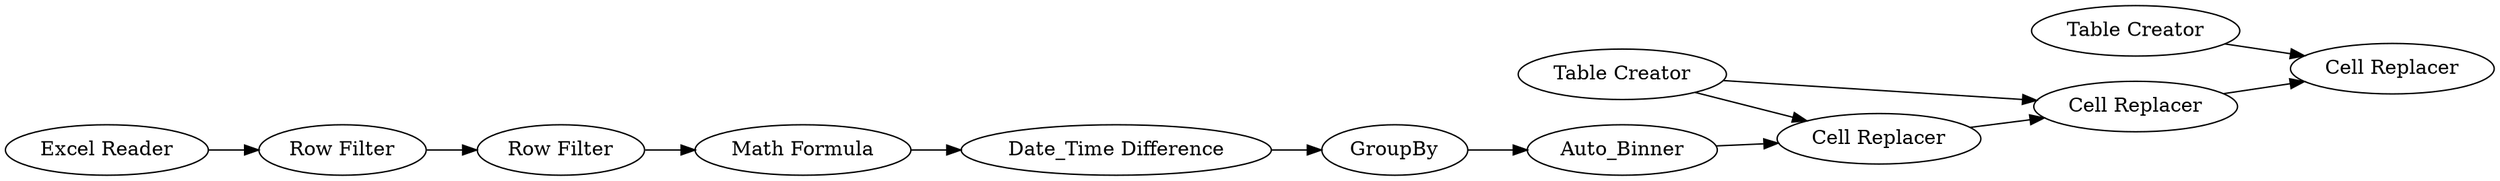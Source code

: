 digraph {
	"-3476633094470787800_10" [label="Cell Replacer"]
	"-3476633094470787800_8" [label="Cell Replacer"]
	"-3476633094470787800_12" [label="Cell Replacer"]
	"-3476633094470787800_2" [label="Row Filter"]
	"-3476633094470787800_6" [label=GroupBy]
	"-3476633094470787800_5" [label="Date_Time Difference"]
	"-3476633094470787800_9" [label="Table Creator"]
	"-3476633094470787800_1" [label="Excel Reader"]
	"-3476633094470787800_7" [label=Auto_Binner]
	"-3476633094470787800_3" [label="Row Filter"]
	"-3476633094470787800_11" [label="Table Creator"]
	"-3476633094470787800_4" [label="Math Formula"]
	"-3476633094470787800_6" -> "-3476633094470787800_7"
	"-3476633094470787800_7" -> "-3476633094470787800_8"
	"-3476633094470787800_5" -> "-3476633094470787800_6"
	"-3476633094470787800_9" -> "-3476633094470787800_10"
	"-3476633094470787800_3" -> "-3476633094470787800_4"
	"-3476633094470787800_2" -> "-3476633094470787800_3"
	"-3476633094470787800_11" -> "-3476633094470787800_12"
	"-3476633094470787800_10" -> "-3476633094470787800_12"
	"-3476633094470787800_1" -> "-3476633094470787800_2"
	"-3476633094470787800_4" -> "-3476633094470787800_5"
	"-3476633094470787800_8" -> "-3476633094470787800_10"
	"-3476633094470787800_9" -> "-3476633094470787800_8"
	rankdir=LR
}
